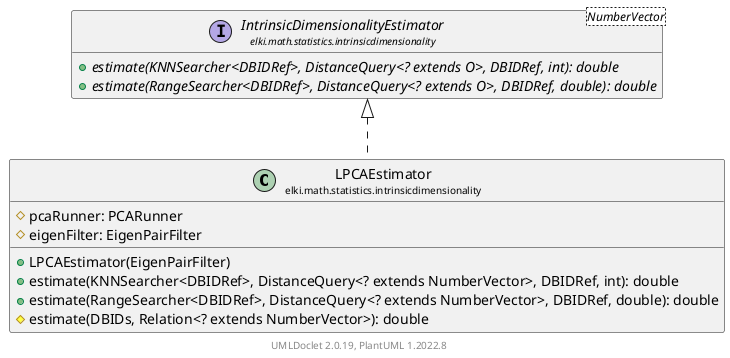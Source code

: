 @startuml
    remove .*\.(Instance|Par|Parameterizer|Factory)$
    set namespaceSeparator none
    hide empty fields
    hide empty methods

    class "<size:14>LPCAEstimator\n<size:10>elki.math.statistics.intrinsicdimensionality" as elki.math.statistics.intrinsicdimensionality.LPCAEstimator [[LPCAEstimator.html]] {
        #pcaRunner: PCARunner
        #eigenFilter: EigenPairFilter
        +LPCAEstimator(EigenPairFilter)
        +estimate(KNNSearcher<DBIDRef>, DistanceQuery<? extends NumberVector>, DBIDRef, int): double
        +estimate(RangeSearcher<DBIDRef>, DistanceQuery<? extends NumberVector>, DBIDRef, double): double
        #estimate(DBIDs, Relation<? extends NumberVector>): double
    }

    interface "<size:14>IntrinsicDimensionalityEstimator\n<size:10>elki.math.statistics.intrinsicdimensionality" as elki.math.statistics.intrinsicdimensionality.IntrinsicDimensionalityEstimator<NumberVector> [[IntrinsicDimensionalityEstimator.html]] {
        {abstract} +estimate(KNNSearcher<DBIDRef>, DistanceQuery<? extends O>, DBIDRef, int): double
        {abstract} +estimate(RangeSearcher<DBIDRef>, DistanceQuery<? extends O>, DBIDRef, double): double
    }
    class "<size:14>LPCAEstimator.Par\n<size:10>elki.math.statistics.intrinsicdimensionality" as elki.math.statistics.intrinsicdimensionality.LPCAEstimator.Par [[LPCAEstimator.Par.html]]

    elki.math.statistics.intrinsicdimensionality.IntrinsicDimensionalityEstimator <|.. elki.math.statistics.intrinsicdimensionality.LPCAEstimator
    elki.math.statistics.intrinsicdimensionality.LPCAEstimator +-- elki.math.statistics.intrinsicdimensionality.LPCAEstimator.Par

    center footer UMLDoclet 2.0.19, PlantUML 1.2022.8
@enduml
